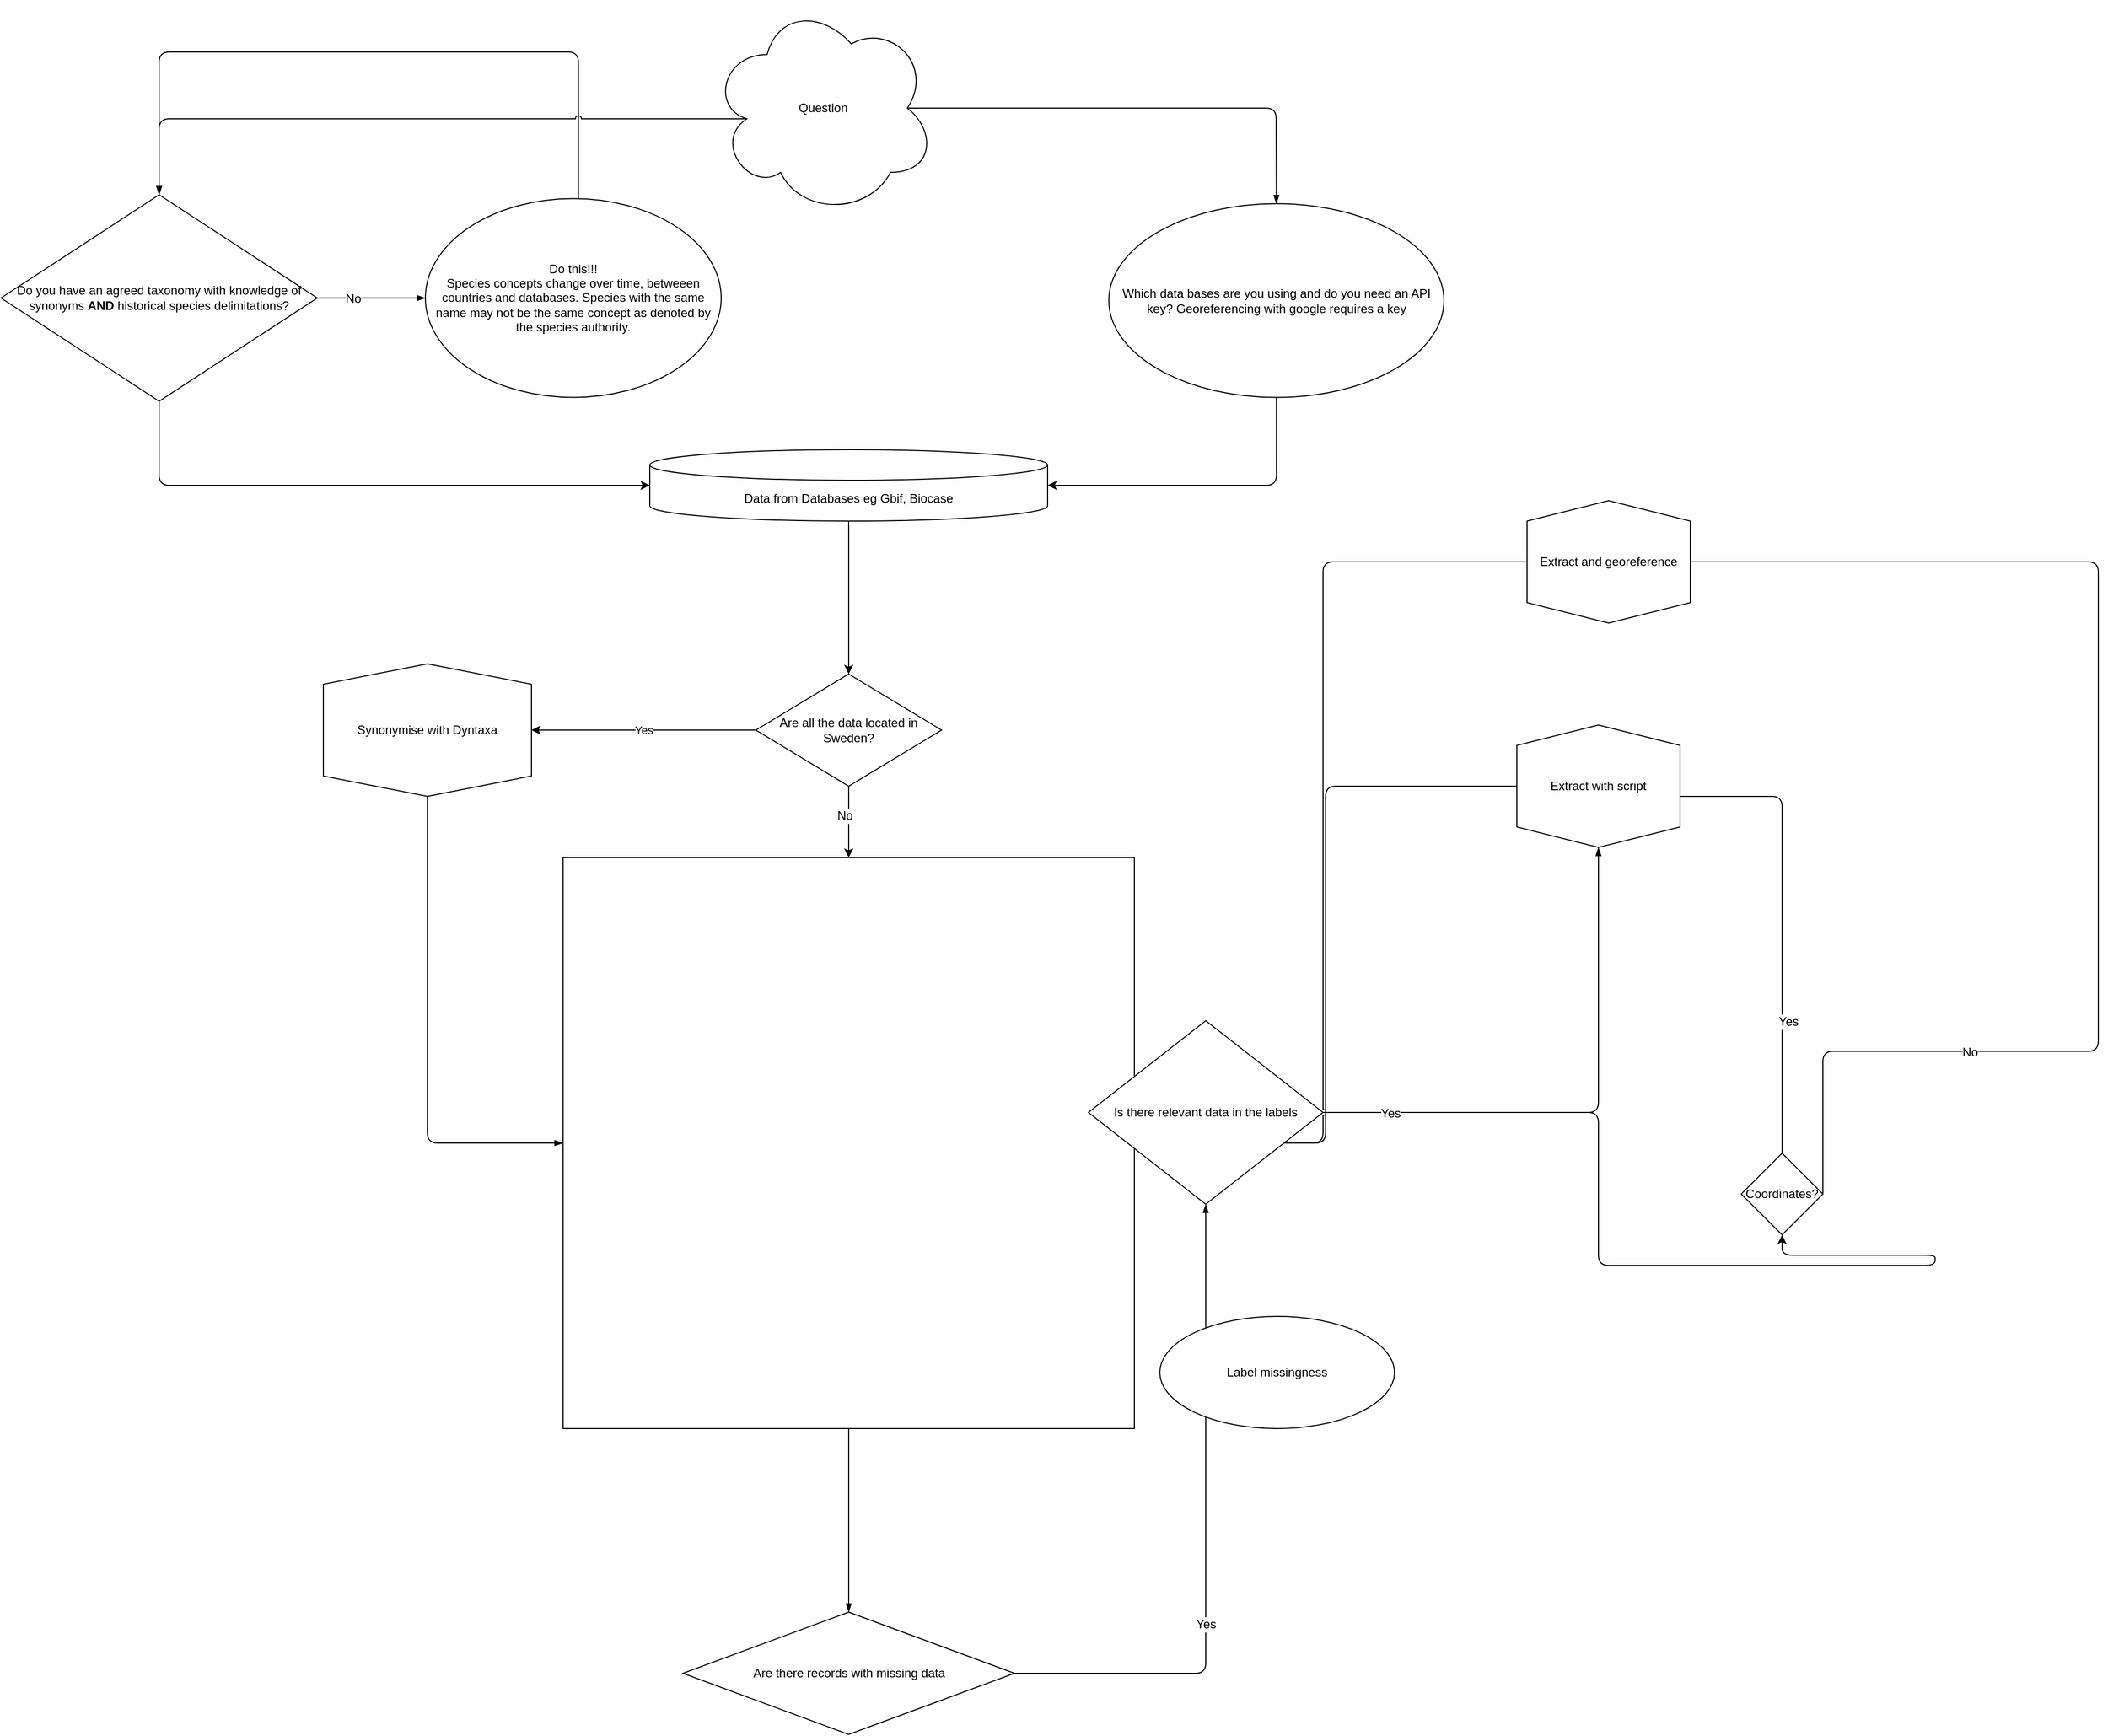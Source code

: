 <mxfile version="13.7.7" type="github">
  <diagram id="C5RBs43oDa-KdzZeNtuy" name="Page-1">
    <mxGraphModel dx="2031" dy="1130" grid="1" gridSize="10" guides="1" tooltips="1" connect="1" arrows="1" fold="1" page="1" pageScale="1" pageWidth="2339" pageHeight="3300" math="0" shadow="0">
      <root>
        <mxCell id="WIyWlLk6GJQsqaUBKTNV-0" />
        <mxCell id="WIyWlLk6GJQsqaUBKTNV-1" parent="WIyWlLk6GJQsqaUBKTNV-0" />
        <mxCell id="iHcdqhV0YViVewFqACI8-182" style="edgeStyle=orthogonalEdgeStyle;rounded=1;jumpStyle=arc;orthogonalLoop=1;jettySize=auto;html=1;entryX=0.5;entryY=0;entryDx=0;entryDy=0;endArrow=blockThin;endFill=1;fontSize=12;" edge="1" parent="WIyWlLk6GJQsqaUBKTNV-1" source="iHcdqhV0YViVewFqACI8-180" target="iHcdqhV0YViVewFqACI8-45">
          <mxGeometry relative="1" as="geometry" />
        </mxCell>
        <mxCell id="iHcdqhV0YViVewFqACI8-180" value="" style="whiteSpace=wrap;html=1;aspect=fixed;fontSize=12;" vertex="1" parent="WIyWlLk6GJQsqaUBKTNV-1">
          <mxGeometry x="655" y="850" width="560" height="560" as="geometry" />
        </mxCell>
        <mxCell id="iHcdqhV0YViVewFqACI8-9" style="edgeStyle=orthogonalEdgeStyle;rounded=0;orthogonalLoop=1;jettySize=auto;html=1;exitX=0.5;exitY=1;exitDx=0;exitDy=0;exitPerimeter=0;entryX=0.5;entryY=0;entryDx=0;entryDy=0;" edge="1" parent="WIyWlLk6GJQsqaUBKTNV-1" source="iHcdqhV0YViVewFqACI8-0" target="iHcdqhV0YViVewFqACI8-1">
          <mxGeometry relative="1" as="geometry" />
        </mxCell>
        <mxCell id="iHcdqhV0YViVewFqACI8-0" value="Data from Databases eg Gbif, Biocase" style="shape=cylinder3;whiteSpace=wrap;html=1;boundedLbl=1;backgroundOutline=1;size=15;" vertex="1" parent="WIyWlLk6GJQsqaUBKTNV-1">
          <mxGeometry x="740" y="450" width="390" height="70" as="geometry" />
        </mxCell>
        <mxCell id="iHcdqhV0YViVewFqACI8-19" value="Yes" style="edgeStyle=orthogonalEdgeStyle;rounded=0;orthogonalLoop=1;jettySize=auto;html=1;entryX=0.5;entryY=0;entryDx=0;entryDy=0;" edge="1" parent="WIyWlLk6GJQsqaUBKTNV-1" source="iHcdqhV0YViVewFqACI8-1" target="iHcdqhV0YViVewFqACI8-4">
          <mxGeometry relative="1" as="geometry">
            <mxPoint x="256" y="280" as="targetPoint" />
          </mxGeometry>
        </mxCell>
        <mxCell id="iHcdqhV0YViVewFqACI8-1" value="Are all the data located in Sweden?" style="rhombus;whiteSpace=wrap;html=1;" vertex="1" parent="WIyWlLk6GJQsqaUBKTNV-1">
          <mxGeometry x="844" y="670" width="182" height="110" as="geometry" />
        </mxCell>
        <mxCell id="iHcdqhV0YViVewFqACI8-164" style="edgeStyle=orthogonalEdgeStyle;rounded=1;jumpStyle=arc;orthogonalLoop=1;jettySize=auto;html=1;endArrow=blockThin;endFill=1;fontSize=12;entryX=0;entryY=0.5;entryDx=0;entryDy=0;" edge="1" parent="WIyWlLk6GJQsqaUBKTNV-1" source="iHcdqhV0YViVewFqACI8-4" target="iHcdqhV0YViVewFqACI8-180">
          <mxGeometry relative="1" as="geometry">
            <mxPoint x="522" y="1100" as="targetPoint" />
            <Array as="points">
              <mxPoint x="522" y="1130" />
            </Array>
          </mxGeometry>
        </mxCell>
        <mxCell id="iHcdqhV0YViVewFqACI8-4" value="Synonymise with Dyntaxa" style="shape=hexagon;perimeter=hexagonPerimeter2;whiteSpace=wrap;html=1;fixedSize=1;direction=south;" vertex="1" parent="WIyWlLk6GJQsqaUBKTNV-1">
          <mxGeometry x="420" y="660" width="204" height="130" as="geometry" />
        </mxCell>
        <mxCell id="iHcdqhV0YViVewFqACI8-129" style="edgeStyle=orthogonalEdgeStyle;rounded=1;jumpStyle=arc;orthogonalLoop=1;jettySize=auto;html=1;endArrow=blockThin;endFill=1;fontSize=12;" edge="1" parent="WIyWlLk6GJQsqaUBKTNV-1" source="iHcdqhV0YViVewFqACI8-14" target="iHcdqhV0YViVewFqACI8-20">
          <mxGeometry relative="1" as="geometry" />
        </mxCell>
        <mxCell id="iHcdqhV0YViVewFqACI8-157" value="No" style="edgeLabel;html=1;align=center;verticalAlign=middle;resizable=0;points=[];fontSize=12;" vertex="1" connectable="0" parent="iHcdqhV0YViVewFqACI8-129">
          <mxGeometry x="-0.353" relative="1" as="geometry">
            <mxPoint as="offset" />
          </mxGeometry>
        </mxCell>
        <mxCell id="iHcdqhV0YViVewFqACI8-14" value="Do you have an agreed taxonomy with knowledge of synonyms &lt;b&gt;AND&lt;/b&gt; historical species delimitations?" style="rhombus;whiteSpace=wrap;html=1;" vertex="1" parent="WIyWlLk6GJQsqaUBKTNV-1">
          <mxGeometry x="104" y="200" width="310" height="202.5" as="geometry" />
        </mxCell>
        <mxCell id="iHcdqhV0YViVewFqACI8-156" style="edgeStyle=orthogonalEdgeStyle;rounded=1;jumpStyle=arc;orthogonalLoop=1;jettySize=auto;html=1;endArrow=blockThin;endFill=1;fontSize=12;entryX=0.5;entryY=0;entryDx=0;entryDy=0;" edge="1" parent="WIyWlLk6GJQsqaUBKTNV-1" source="iHcdqhV0YViVewFqACI8-20" target="iHcdqhV0YViVewFqACI8-14">
          <mxGeometry relative="1" as="geometry">
            <mxPoint x="360" y="160" as="targetPoint" />
            <Array as="points">
              <mxPoint x="670" y="301" />
              <mxPoint x="670" y="60" />
              <mxPoint x="259" y="60" />
            </Array>
          </mxGeometry>
        </mxCell>
        <mxCell id="iHcdqhV0YViVewFqACI8-20" value="&lt;div&gt;Do this!!!&lt;/div&gt;Species concepts change over time, betweeen countries and databases. Species with the same name may not be the same concept as denoted by the species authority. " style="ellipse;whiteSpace=wrap;html=1;" vertex="1" parent="WIyWlLk6GJQsqaUBKTNV-1">
          <mxGeometry x="520" y="203.75" width="290" height="195" as="geometry" />
        </mxCell>
        <mxCell id="iHcdqhV0YViVewFqACI8-177" style="edgeStyle=orthogonalEdgeStyle;rounded=1;jumpStyle=arc;orthogonalLoop=1;jettySize=auto;html=1;endArrow=blockThin;endFill=1;fontSize=12;" edge="1" parent="WIyWlLk6GJQsqaUBKTNV-1" source="iHcdqhV0YViVewFqACI8-45" target="iHcdqhV0YViVewFqACI8-173">
          <mxGeometry relative="1" as="geometry" />
        </mxCell>
        <mxCell id="iHcdqhV0YViVewFqACI8-178" value="Yes" style="edgeLabel;html=1;align=center;verticalAlign=middle;resizable=0;points=[];fontSize=12;" vertex="1" connectable="0" parent="iHcdqhV0YViVewFqACI8-177">
          <mxGeometry x="-0.273" relative="1" as="geometry">
            <mxPoint as="offset" />
          </mxGeometry>
        </mxCell>
        <mxCell id="iHcdqhV0YViVewFqACI8-45" value="Are there records with missing data " style="rhombus;whiteSpace=wrap;html=1;fontSize=12;" vertex="1" parent="WIyWlLk6GJQsqaUBKTNV-1">
          <mxGeometry x="772.5" y="1590" width="325" height="120" as="geometry" />
        </mxCell>
        <mxCell id="iHcdqhV0YViVewFqACI8-141" value="" style="edgeStyle=orthogonalEdgeStyle;rounded=1;jumpStyle=arc;orthogonalLoop=1;jettySize=auto;html=1;endArrow=blockThin;endFill=1;fontSize=12;exitX=1;exitY=0.5;exitDx=0;exitDy=0;" edge="1" parent="WIyWlLk6GJQsqaUBKTNV-1" source="iHcdqhV0YViVewFqACI8-173" target="iHcdqhV0YViVewFqACI8-140">
          <mxGeometry relative="1" as="geometry">
            <mxPoint x="1670" y="980" as="sourcePoint" />
          </mxGeometry>
        </mxCell>
        <mxCell id="iHcdqhV0YViVewFqACI8-112" value="" style="endArrow=classic;html=1;fontSize=12;exitX=0.5;exitY=1;exitDx=0;exitDy=0;edgeStyle=orthogonalEdgeStyle;entryX=1;entryY=0.5;entryDx=0;entryDy=0;" edge="1" parent="WIyWlLk6GJQsqaUBKTNV-1" source="iHcdqhV0YViVewFqACI8-140" target="iHcdqhV0YViVewFqACI8-180">
          <mxGeometry width="50" height="50" relative="1" as="geometry">
            <mxPoint x="1325.0" y="790" as="sourcePoint" />
            <mxPoint x="1200" y="820" as="targetPoint" />
          </mxGeometry>
        </mxCell>
        <mxCell id="iHcdqhV0YViVewFqACI8-138" style="edgeStyle=orthogonalEdgeStyle;rounded=1;jumpStyle=arc;orthogonalLoop=1;jettySize=auto;html=1;endArrow=blockThin;endFill=1;fontSize=12;entryX=0.5;entryY=1;entryDx=0;entryDy=0;exitX=1;exitY=0.5;exitDx=0;exitDy=0;" edge="1" parent="WIyWlLk6GJQsqaUBKTNV-1" source="iHcdqhV0YViVewFqACI8-117" target="iHcdqhV0YViVewFqACI8-139">
          <mxGeometry relative="1" as="geometry">
            <mxPoint x="1720.0" y="630" as="targetPoint" />
            <mxPoint x="1610" y="1060" as="sourcePoint" />
            <Array as="points">
              <mxPoint x="2040" y="1040" />
              <mxPoint x="2160" y="1040" />
              <mxPoint x="2160" y="510" />
            </Array>
          </mxGeometry>
        </mxCell>
        <mxCell id="iHcdqhV0YViVewFqACI8-147" value="No" style="edgeLabel;html=1;align=center;verticalAlign=middle;resizable=0;points=[];fontSize=12;" vertex="1" connectable="0" parent="iHcdqhV0YViVewFqACI8-138">
          <mxGeometry x="-0.609" y="-1" relative="1" as="geometry">
            <mxPoint as="offset" />
          </mxGeometry>
        </mxCell>
        <mxCell id="iHcdqhV0YViVewFqACI8-145" style="edgeStyle=orthogonalEdgeStyle;rounded=1;jumpStyle=arc;orthogonalLoop=1;jettySize=auto;html=1;entryX=0.5;entryY=0;entryDx=0;entryDy=0;endArrow=blockThin;endFill=1;fontSize=12;" edge="1" parent="WIyWlLk6GJQsqaUBKTNV-1" source="iHcdqhV0YViVewFqACI8-117" target="iHcdqhV0YViVewFqACI8-140">
          <mxGeometry relative="1" as="geometry">
            <Array as="points">
              <mxPoint x="1600" y="790" />
            </Array>
          </mxGeometry>
        </mxCell>
        <mxCell id="iHcdqhV0YViVewFqACI8-146" value="Yes" style="edgeLabel;html=1;align=center;verticalAlign=middle;resizable=0;points=[];fontSize=12;" vertex="1" connectable="0" parent="iHcdqhV0YViVewFqACI8-145">
          <mxGeometry x="-0.661" y="-6" relative="1" as="geometry">
            <mxPoint as="offset" />
          </mxGeometry>
        </mxCell>
        <mxCell id="iHcdqhV0YViVewFqACI8-117" value="Coordinates?" style="rhombus;whiteSpace=wrap;html=1;fontSize=12;" vertex="1" parent="WIyWlLk6GJQsqaUBKTNV-1">
          <mxGeometry x="1810" y="1140" width="80" height="80" as="geometry" />
        </mxCell>
        <mxCell id="iHcdqhV0YViVewFqACI8-131" value="" style="endArrow=classic;html=1;fontSize=12;edgeStyle=orthogonalEdgeStyle;exitX=0.5;exitY=1;exitDx=0;exitDy=0;entryX=0.5;entryY=0;entryDx=0;entryDy=0;" edge="1" parent="WIyWlLk6GJQsqaUBKTNV-1" source="iHcdqhV0YViVewFqACI8-1" target="iHcdqhV0YViVewFqACI8-180">
          <mxGeometry width="50" height="50" relative="1" as="geometry">
            <mxPoint x="1001.5" y="680" as="sourcePoint" />
            <mxPoint x="1020" y="800" as="targetPoint" />
          </mxGeometry>
        </mxCell>
        <mxCell id="iHcdqhV0YViVewFqACI8-165" value="No" style="edgeLabel;html=1;align=center;verticalAlign=middle;resizable=0;points=[];fontSize=12;" vertex="1" connectable="0" parent="iHcdqhV0YViVewFqACI8-131">
          <mxGeometry x="-0.179" y="-4" relative="1" as="geometry">
            <mxPoint as="offset" />
          </mxGeometry>
        </mxCell>
        <mxCell id="iHcdqhV0YViVewFqACI8-135" value="" style="endArrow=classic;html=1;fontSize=12;edgeStyle=orthogonalEdgeStyle;entryX=0.5;entryY=1;entryDx=0;entryDy=0;exitX=1;exitY=0.5;exitDx=0;exitDy=0;" edge="1" parent="WIyWlLk6GJQsqaUBKTNV-1" source="iHcdqhV0YViVewFqACI8-173" target="iHcdqhV0YViVewFqACI8-117">
          <mxGeometry width="50" height="50" relative="1" as="geometry">
            <mxPoint x="1480" y="1120" as="sourcePoint" />
            <mxPoint x="1530" y="1080" as="targetPoint" />
            <Array as="points">
              <mxPoint x="1670" y="1100" />
              <mxPoint x="1670" y="1250" />
              <mxPoint x="2000" y="1250" />
              <mxPoint x="2000" y="1240" />
              <mxPoint x="1850" y="1240" />
            </Array>
          </mxGeometry>
        </mxCell>
        <mxCell id="iHcdqhV0YViVewFqACI8-174" value="Yes" style="edgeLabel;html=1;align=center;verticalAlign=middle;resizable=0;points=[];fontSize=12;" vertex="1" connectable="0" parent="iHcdqhV0YViVewFqACI8-135">
          <mxGeometry x="-0.858" y="-1" relative="1" as="geometry">
            <mxPoint as="offset" />
          </mxGeometry>
        </mxCell>
        <mxCell id="iHcdqhV0YViVewFqACI8-148" style="edgeStyle=orthogonalEdgeStyle;rounded=1;jumpStyle=arc;orthogonalLoop=1;jettySize=auto;html=1;endArrow=blockThin;endFill=1;fontSize=12;entryX=1;entryY=0.5;entryDx=0;entryDy=0;" edge="1" parent="WIyWlLk6GJQsqaUBKTNV-1" source="iHcdqhV0YViVewFqACI8-139" target="iHcdqhV0YViVewFqACI8-180">
          <mxGeometry relative="1" as="geometry">
            <mxPoint x="1400" y="800" as="targetPoint" />
            <Array as="points">
              <mxPoint x="1400" y="560" />
              <mxPoint x="1400" y="1130" />
            </Array>
          </mxGeometry>
        </mxCell>
        <mxCell id="iHcdqhV0YViVewFqACI8-139" value="Extract and georeference" style="shape=hexagon;perimeter=hexagonPerimeter2;whiteSpace=wrap;html=1;fixedSize=1;rotation=0;direction=south;" vertex="1" parent="WIyWlLk6GJQsqaUBKTNV-1">
          <mxGeometry x="1600" y="500" width="160" height="120" as="geometry" />
        </mxCell>
        <mxCell id="iHcdqhV0YViVewFqACI8-140" value="Extract with script" style="shape=hexagon;perimeter=hexagonPerimeter2;whiteSpace=wrap;html=1;fixedSize=1;fontSize=12;rotation=0;direction=south;" vertex="1" parent="WIyWlLk6GJQsqaUBKTNV-1">
          <mxGeometry x="1590" y="720" width="160" height="120" as="geometry" />
        </mxCell>
        <mxCell id="iHcdqhV0YViVewFqACI8-153" style="edgeStyle=orthogonalEdgeStyle;rounded=1;jumpStyle=arc;orthogonalLoop=1;jettySize=auto;html=1;entryX=0.5;entryY=0;entryDx=0;entryDy=0;endArrow=blockThin;endFill=1;fontSize=12;exitX=0.16;exitY=0.55;exitDx=0;exitDy=0;exitPerimeter=0;" edge="1" parent="WIyWlLk6GJQsqaUBKTNV-1" source="iHcdqhV0YViVewFqACI8-151" target="iHcdqhV0YViVewFqACI8-14">
          <mxGeometry relative="1" as="geometry">
            <Array as="points">
              <mxPoint x="259" y="126" />
            </Array>
          </mxGeometry>
        </mxCell>
        <mxCell id="iHcdqhV0YViVewFqACI8-154" style="edgeStyle=orthogonalEdgeStyle;rounded=1;jumpStyle=arc;orthogonalLoop=1;jettySize=auto;html=1;endArrow=blockThin;endFill=1;fontSize=12;exitX=0.875;exitY=0.5;exitDx=0;exitDy=0;exitPerimeter=0;" edge="1" parent="WIyWlLk6GJQsqaUBKTNV-1" source="iHcdqhV0YViVewFqACI8-151" target="iHcdqhV0YViVewFqACI8-159">
          <mxGeometry relative="1" as="geometry">
            <mxPoint x="1320.0" y="240" as="targetPoint" />
            <Array as="points">
              <mxPoint x="1354" y="115" />
            </Array>
          </mxGeometry>
        </mxCell>
        <mxCell id="iHcdqhV0YViVewFqACI8-151" value="Question" style="ellipse;shape=cloud;whiteSpace=wrap;html=1;fontSize=12;" vertex="1" parent="WIyWlLk6GJQsqaUBKTNV-1">
          <mxGeometry x="800" y="10" width="220" height="210" as="geometry" />
        </mxCell>
        <mxCell id="iHcdqhV0YViVewFqACI8-158" value="" style="endArrow=classic;html=1;fontSize=12;exitX=0.5;exitY=1;exitDx=0;exitDy=0;entryX=0;entryY=0.5;entryDx=0;entryDy=0;entryPerimeter=0;edgeStyle=orthogonalEdgeStyle;" edge="1" parent="WIyWlLk6GJQsqaUBKTNV-1" source="iHcdqhV0YViVewFqACI8-14" target="iHcdqhV0YViVewFqACI8-0">
          <mxGeometry width="50" height="50" relative="1" as="geometry">
            <mxPoint x="300" y="440" as="sourcePoint" />
            <mxPoint x="350" y="390" as="targetPoint" />
          </mxGeometry>
        </mxCell>
        <mxCell id="iHcdqhV0YViVewFqACI8-159" value="Which data bases are you using and do you need an API key? Georeferencing with google requires a key" style="ellipse;whiteSpace=wrap;html=1;" vertex="1" parent="WIyWlLk6GJQsqaUBKTNV-1">
          <mxGeometry x="1190" y="208.75" width="328.5" height="190" as="geometry" />
        </mxCell>
        <mxCell id="iHcdqhV0YViVewFqACI8-160" value="" style="endArrow=classic;html=1;fontSize=12;exitX=0.5;exitY=1;exitDx=0;exitDy=0;entryX=1;entryY=0.5;entryDx=0;entryDy=0;entryPerimeter=0;edgeStyle=orthogonalEdgeStyle;" edge="1" parent="WIyWlLk6GJQsqaUBKTNV-1" source="iHcdqhV0YViVewFqACI8-159" target="iHcdqhV0YViVewFqACI8-0">
          <mxGeometry width="50" height="50" relative="1" as="geometry">
            <mxPoint x="1220" y="452.5" as="sourcePoint" />
            <mxPoint x="1270" y="402.5" as="targetPoint" />
          </mxGeometry>
        </mxCell>
        <mxCell id="iHcdqhV0YViVewFqACI8-173" value="Is there relevant data in the labels" style="rhombus;whiteSpace=wrap;html=1;fontSize=12;" vertex="1" parent="WIyWlLk6GJQsqaUBKTNV-1">
          <mxGeometry x="1170" y="1010" width="230" height="180" as="geometry" />
        </mxCell>
        <mxCell id="iHcdqhV0YViVewFqACI8-179" value="Label missingness" style="ellipse;whiteSpace=wrap;html=1;fontSize=12;" vertex="1" parent="WIyWlLk6GJQsqaUBKTNV-1">
          <mxGeometry x="1240" y="1300" width="230" height="110" as="geometry" />
        </mxCell>
      </root>
    </mxGraphModel>
  </diagram>
</mxfile>

